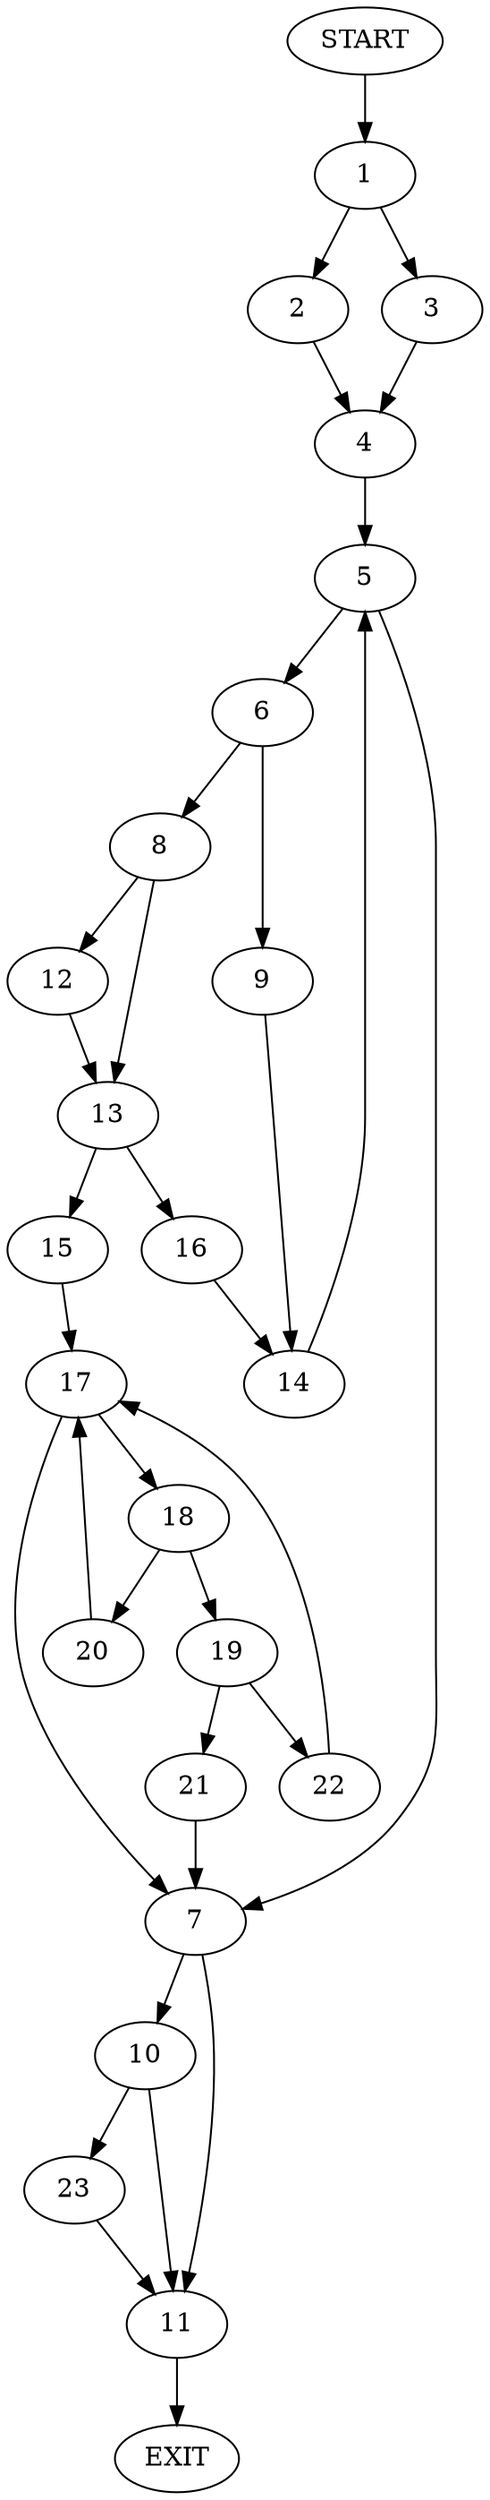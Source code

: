 digraph {
0 [label="START"]
24 [label="EXIT"]
0 -> 1
1 -> 2
1 -> 3
2 -> 4
3 -> 4
4 -> 5
5 -> 6
5 -> 7
6 -> 8
6 -> 9
7 -> 10
7 -> 11
8 -> 12
8 -> 13
9 -> 14
14 -> 5
13 -> 15
13 -> 16
12 -> 13
15 -> 17
16 -> 14
17 -> 7
17 -> 18
18 -> 19
18 -> 20
20 -> 17
19 -> 21
19 -> 22
22 -> 17
21 -> 7
10 -> 11
10 -> 23
11 -> 24
23 -> 11
}
